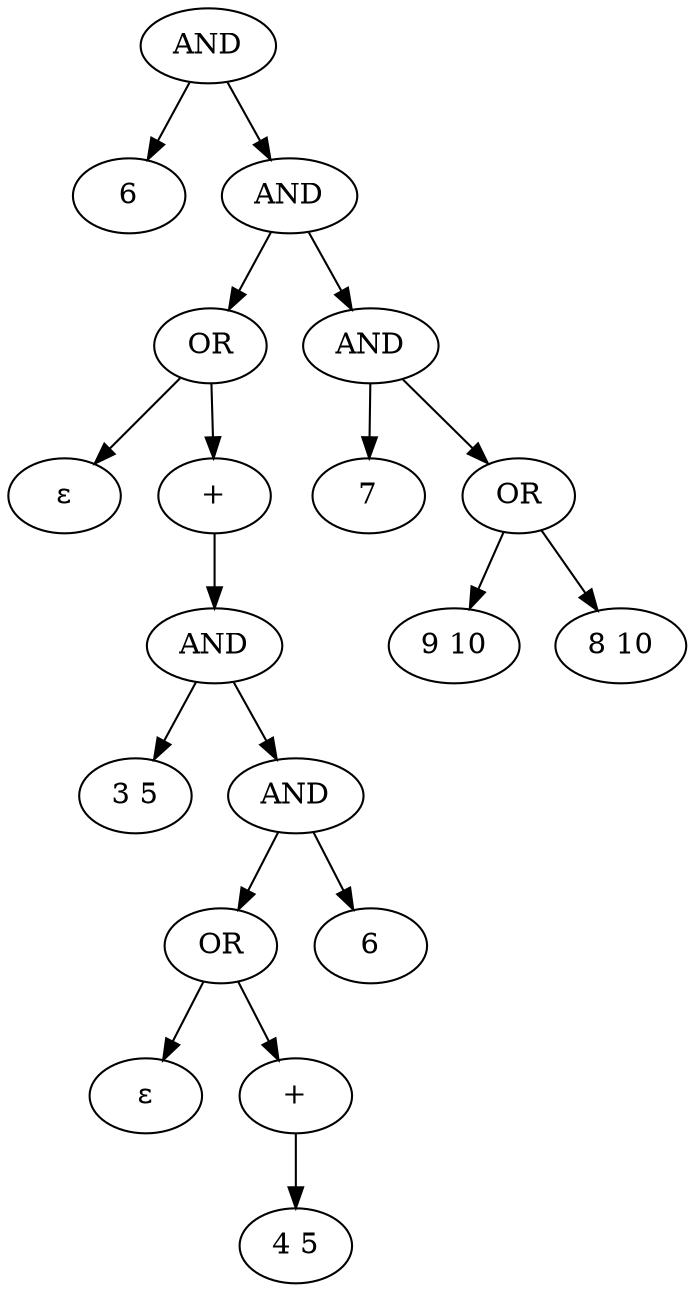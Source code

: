 // regex viz
digraph alg {
	0 [label=AND]
	1 [label=6]
	0 -> 1
	2 [label=AND]
	3 [label=OR]
	4 [label="ε"]
	3 -> 4
	5 [label="+"]
	6 [label=AND]
	7 [label="3 5"]
	6 -> 7
	8 [label=AND]
	9 [label=OR]
	10 [label="ε"]
	9 -> 10
	11 [label="+"]
	12 [label="4 5"]
	11 -> 12
	9 -> 11
	8 -> 9
	13 [label=6]
	8 -> 13
	6 -> 8
	5 -> 6
	3 -> 5
	2 -> 3
	14 [label=AND]
	15 [label=7]
	14 -> 15
	16 [label=OR]
	17 [label="9 10"]
	16 -> 17
	18 [label="8 10"]
	16 -> 18
	14 -> 16
	2 -> 14
	0 -> 2
}
